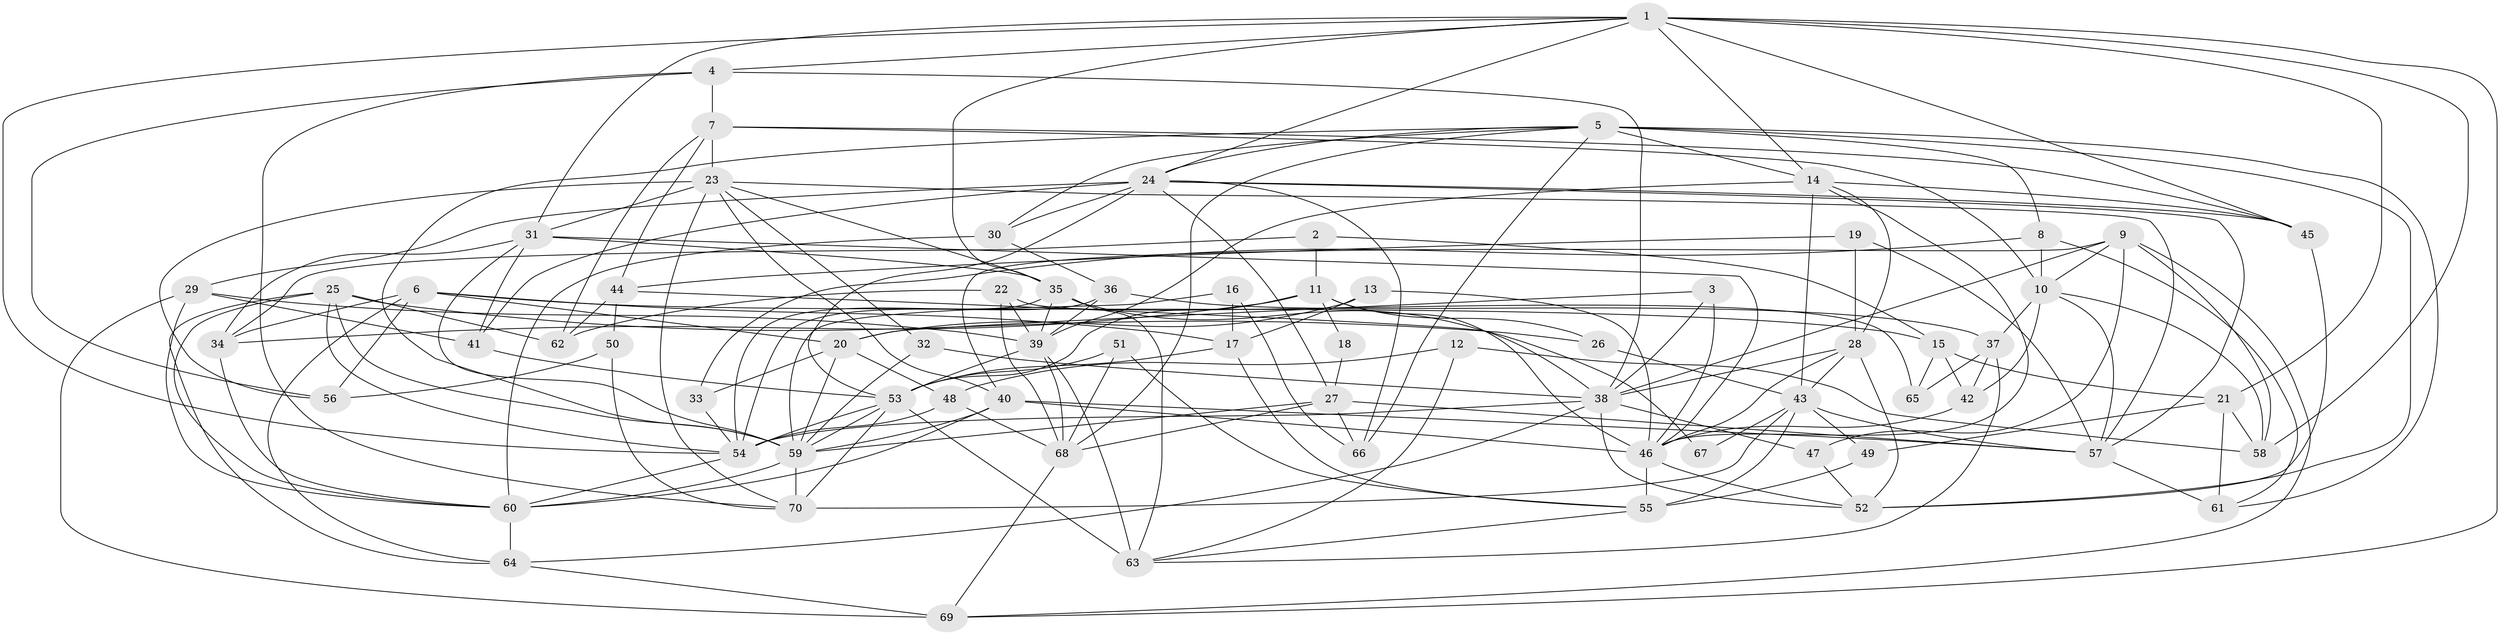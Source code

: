 // original degree distribution, {4: 0.2302158273381295, 5: 0.18705035971223022, 3: 0.30935251798561153, 2: 0.12949640287769784, 7: 0.04316546762589928, 6: 0.07913669064748201, 8: 0.014388489208633094, 9: 0.007194244604316547}
// Generated by graph-tools (version 1.1) at 2025/02/03/09/25 03:02:11]
// undirected, 70 vertices, 191 edges
graph export_dot {
graph [start="1"]
  node [color=gray90,style=filled];
  1;
  2;
  3;
  4;
  5;
  6;
  7;
  8;
  9;
  10;
  11;
  12;
  13;
  14;
  15;
  16;
  17;
  18;
  19;
  20;
  21;
  22;
  23;
  24;
  25;
  26;
  27;
  28;
  29;
  30;
  31;
  32;
  33;
  34;
  35;
  36;
  37;
  38;
  39;
  40;
  41;
  42;
  43;
  44;
  45;
  46;
  47;
  48;
  49;
  50;
  51;
  52;
  53;
  54;
  55;
  56;
  57;
  58;
  59;
  60;
  61;
  62;
  63;
  64;
  65;
  66;
  67;
  68;
  69;
  70;
  1 -- 4 [weight=1.0];
  1 -- 14 [weight=1.0];
  1 -- 21 [weight=1.0];
  1 -- 24 [weight=1.0];
  1 -- 31 [weight=1.0];
  1 -- 35 [weight=1.0];
  1 -- 45 [weight=1.0];
  1 -- 54 [weight=1.0];
  1 -- 58 [weight=1.0];
  1 -- 69 [weight=1.0];
  2 -- 11 [weight=1.0];
  2 -- 15 [weight=1.0];
  2 -- 34 [weight=1.0];
  3 -- 20 [weight=1.0];
  3 -- 38 [weight=1.0];
  3 -- 46 [weight=2.0];
  4 -- 7 [weight=1.0];
  4 -- 38 [weight=1.0];
  4 -- 56 [weight=1.0];
  4 -- 70 [weight=1.0];
  5 -- 8 [weight=2.0];
  5 -- 14 [weight=1.0];
  5 -- 24 [weight=1.0];
  5 -- 30 [weight=1.0];
  5 -- 52 [weight=2.0];
  5 -- 59 [weight=1.0];
  5 -- 61 [weight=1.0];
  5 -- 66 [weight=1.0];
  5 -- 68 [weight=1.0];
  6 -- 15 [weight=1.0];
  6 -- 17 [weight=1.0];
  6 -- 20 [weight=1.0];
  6 -- 34 [weight=1.0];
  6 -- 56 [weight=1.0];
  6 -- 64 [weight=1.0];
  7 -- 10 [weight=1.0];
  7 -- 23 [weight=1.0];
  7 -- 44 [weight=1.0];
  7 -- 45 [weight=1.0];
  7 -- 62 [weight=1.0];
  8 -- 10 [weight=1.0];
  8 -- 33 [weight=1.0];
  8 -- 61 [weight=1.0];
  9 -- 10 [weight=1.0];
  9 -- 38 [weight=1.0];
  9 -- 40 [weight=1.0];
  9 -- 47 [weight=1.0];
  9 -- 58 [weight=1.0];
  9 -- 69 [weight=1.0];
  10 -- 37 [weight=1.0];
  10 -- 42 [weight=1.0];
  10 -- 57 [weight=1.0];
  10 -- 58 [weight=1.0];
  11 -- 18 [weight=1.0];
  11 -- 26 [weight=1.0];
  11 -- 34 [weight=1.0];
  11 -- 46 [weight=1.0];
  11 -- 53 [weight=1.0];
  12 -- 48 [weight=1.0];
  12 -- 58 [weight=1.0];
  12 -- 63 [weight=1.0];
  13 -- 17 [weight=1.0];
  13 -- 20 [weight=1.0];
  13 -- 46 [weight=1.0];
  14 -- 28 [weight=1.0];
  14 -- 39 [weight=1.0];
  14 -- 43 [weight=1.0];
  14 -- 45 [weight=1.0];
  14 -- 46 [weight=1.0];
  15 -- 21 [weight=1.0];
  15 -- 42 [weight=1.0];
  15 -- 65 [weight=1.0];
  16 -- 17 [weight=1.0];
  16 -- 59 [weight=2.0];
  16 -- 66 [weight=1.0];
  17 -- 53 [weight=1.0];
  17 -- 55 [weight=1.0];
  18 -- 27 [weight=1.0];
  19 -- 28 [weight=1.0];
  19 -- 44 [weight=1.0];
  19 -- 57 [weight=1.0];
  20 -- 33 [weight=1.0];
  20 -- 48 [weight=1.0];
  20 -- 59 [weight=1.0];
  21 -- 49 [weight=1.0];
  21 -- 58 [weight=1.0];
  21 -- 61 [weight=1.0];
  22 -- 39 [weight=1.0];
  22 -- 62 [weight=1.0];
  22 -- 65 [weight=1.0];
  22 -- 68 [weight=1.0];
  23 -- 31 [weight=1.0];
  23 -- 32 [weight=1.0];
  23 -- 35 [weight=1.0];
  23 -- 40 [weight=1.0];
  23 -- 56 [weight=1.0];
  23 -- 57 [weight=1.0];
  23 -- 70 [weight=1.0];
  24 -- 27 [weight=1.0];
  24 -- 29 [weight=1.0];
  24 -- 30 [weight=1.0];
  24 -- 41 [weight=1.0];
  24 -- 45 [weight=1.0];
  24 -- 53 [weight=1.0];
  24 -- 57 [weight=1.0];
  24 -- 66 [weight=1.0];
  25 -- 26 [weight=1.0];
  25 -- 54 [weight=1.0];
  25 -- 59 [weight=1.0];
  25 -- 60 [weight=1.0];
  25 -- 62 [weight=1.0];
  25 -- 64 [weight=1.0];
  26 -- 43 [weight=1.0];
  27 -- 57 [weight=1.0];
  27 -- 59 [weight=1.0];
  27 -- 66 [weight=1.0];
  27 -- 68 [weight=1.0];
  28 -- 38 [weight=1.0];
  28 -- 43 [weight=1.0];
  28 -- 46 [weight=1.0];
  28 -- 52 [weight=1.0];
  29 -- 39 [weight=1.0];
  29 -- 41 [weight=1.0];
  29 -- 60 [weight=1.0];
  29 -- 69 [weight=1.0];
  30 -- 36 [weight=1.0];
  30 -- 60 [weight=2.0];
  31 -- 34 [weight=1.0];
  31 -- 35 [weight=1.0];
  31 -- 41 [weight=1.0];
  31 -- 46 [weight=1.0];
  31 -- 59 [weight=1.0];
  32 -- 38 [weight=1.0];
  32 -- 59 [weight=1.0];
  33 -- 54 [weight=1.0];
  34 -- 60 [weight=1.0];
  35 -- 38 [weight=1.0];
  35 -- 39 [weight=1.0];
  35 -- 54 [weight=1.0];
  35 -- 63 [weight=1.0];
  36 -- 37 [weight=1.0];
  36 -- 39 [weight=1.0];
  36 -- 54 [weight=1.0];
  37 -- 42 [weight=1.0];
  37 -- 63 [weight=1.0];
  37 -- 65 [weight=1.0];
  38 -- 47 [weight=1.0];
  38 -- 52 [weight=1.0];
  38 -- 54 [weight=2.0];
  38 -- 64 [weight=1.0];
  39 -- 53 [weight=1.0];
  39 -- 63 [weight=3.0];
  39 -- 68 [weight=1.0];
  40 -- 46 [weight=1.0];
  40 -- 57 [weight=1.0];
  40 -- 59 [weight=1.0];
  40 -- 60 [weight=1.0];
  41 -- 53 [weight=1.0];
  42 -- 46 [weight=1.0];
  43 -- 49 [weight=1.0];
  43 -- 55 [weight=1.0];
  43 -- 57 [weight=1.0];
  43 -- 67 [weight=1.0];
  43 -- 70 [weight=1.0];
  44 -- 50 [weight=1.0];
  44 -- 62 [weight=1.0];
  44 -- 67 [weight=1.0];
  45 -- 52 [weight=1.0];
  46 -- 52 [weight=1.0];
  46 -- 55 [weight=1.0];
  47 -- 52 [weight=2.0];
  48 -- 54 [weight=1.0];
  48 -- 68 [weight=1.0];
  49 -- 55 [weight=2.0];
  50 -- 56 [weight=1.0];
  50 -- 70 [weight=1.0];
  51 -- 53 [weight=1.0];
  51 -- 55 [weight=1.0];
  51 -- 68 [weight=1.0];
  53 -- 54 [weight=1.0];
  53 -- 59 [weight=2.0];
  53 -- 63 [weight=1.0];
  53 -- 70 [weight=1.0];
  54 -- 60 [weight=1.0];
  55 -- 63 [weight=1.0];
  57 -- 61 [weight=2.0];
  59 -- 60 [weight=2.0];
  59 -- 70 [weight=2.0];
  60 -- 64 [weight=1.0];
  64 -- 69 [weight=1.0];
  68 -- 69 [weight=1.0];
}
